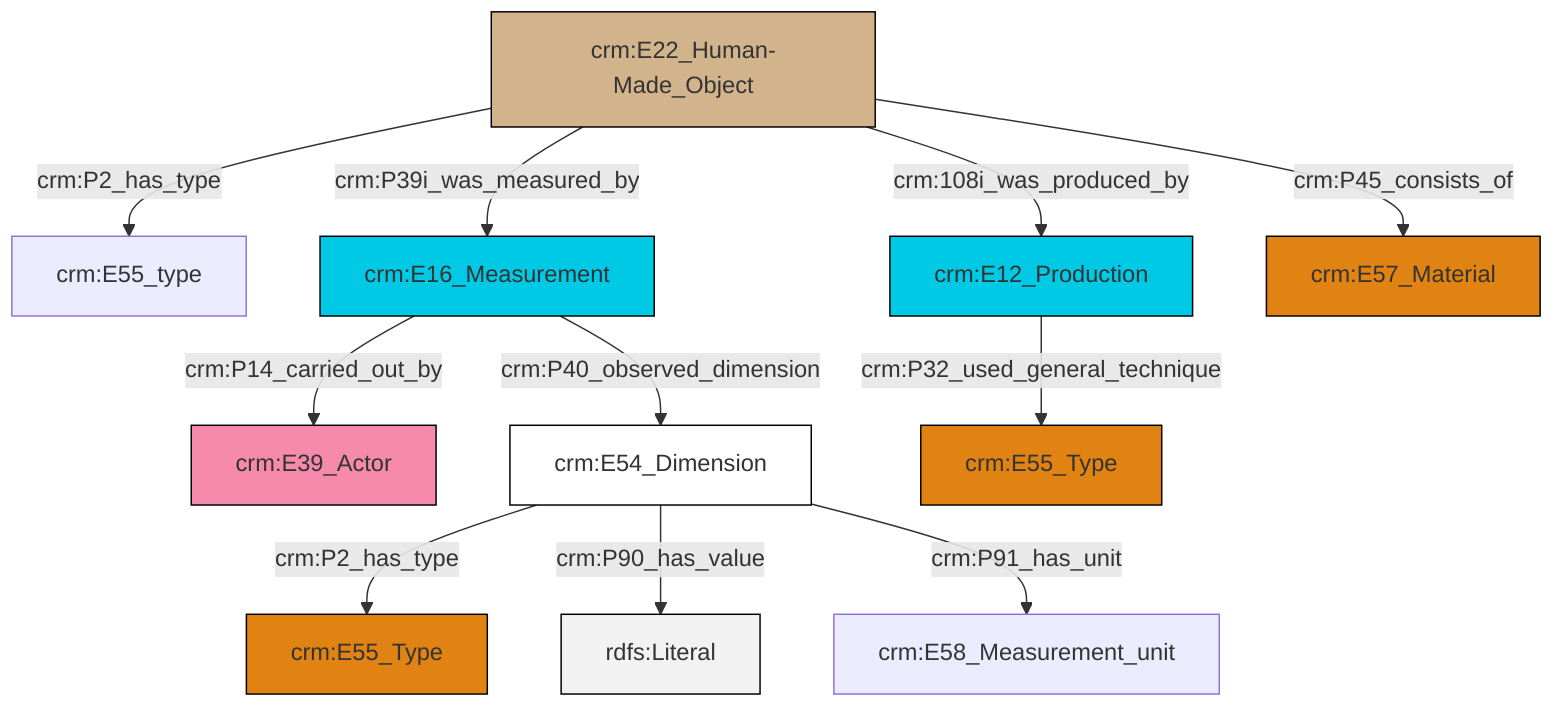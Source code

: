 graph TD
classDef Literal fill:#f2f2f2,stroke:#000000;
classDef CRM_Entity fill:#FFFFFF,stroke:#000000;
classDef Temporal_Entity fill:#00C9E6, stroke:#000000;
classDef Type fill:#E18312, stroke:#000000;
classDef Time-Span fill:#2C9C91, stroke:#000000;
classDef Appellation fill:#FFEB7F, stroke:#000000;
classDef Place fill:#008836, stroke:#000000;
classDef Persistent_Item fill:#B266B2, stroke:#000000;
classDef Conceptual_Object fill:#FFD700, stroke:#000000;
classDef Physical_Thing fill:#D2B48C, stroke:#000000;
classDef Actor fill:#f58aad, stroke:#000000;
classDef PC_Classes fill:#4ce600, stroke:#000000;
classDef Multi fill:#cccccc,stroke:#000000;

2["crm:E54_Dimension"]:::CRM_Entity -->|crm:P2_has_type| 3["crm:E55_Type"]:::Type
2["crm:E54_Dimension"]:::CRM_Entity -->|crm:P90_has_value| 4[rdfs:Literal]:::Literal
5["crm:E22_Human-Made_Object"]:::Physical_Thing -->|crm:P2_has_type| 6["crm:E55_type"]:::Default
9["crm:E12_Production"]:::Temporal_Entity -->|crm:P32_used_general_technique| 7["crm:E55_Type"]:::Type
2["crm:E54_Dimension"]:::CRM_Entity -->|crm:P91_has_unit| 12["crm:E58_Measurement_unit"]:::Default
5["crm:E22_Human-Made_Object"]:::Physical_Thing -->|crm:108i_was_produced_by| 9["crm:E12_Production"]:::Temporal_Entity
5["crm:E22_Human-Made_Object"]:::Physical_Thing -->|crm:P45_consists_of| 19["crm:E57_Material"]:::Type
16["crm:E16_Measurement"]:::Temporal_Entity -->|crm:P14_carried_out_by| 0["crm:E39_Actor"]:::Actor
5["crm:E22_Human-Made_Object"]:::Physical_Thing -->|crm:P39i_was_measured_by| 16["crm:E16_Measurement"]:::Temporal_Entity
16["crm:E16_Measurement"]:::Temporal_Entity -->|crm:P40_observed_dimension| 2["crm:E54_Dimension"]:::CRM_Entity
